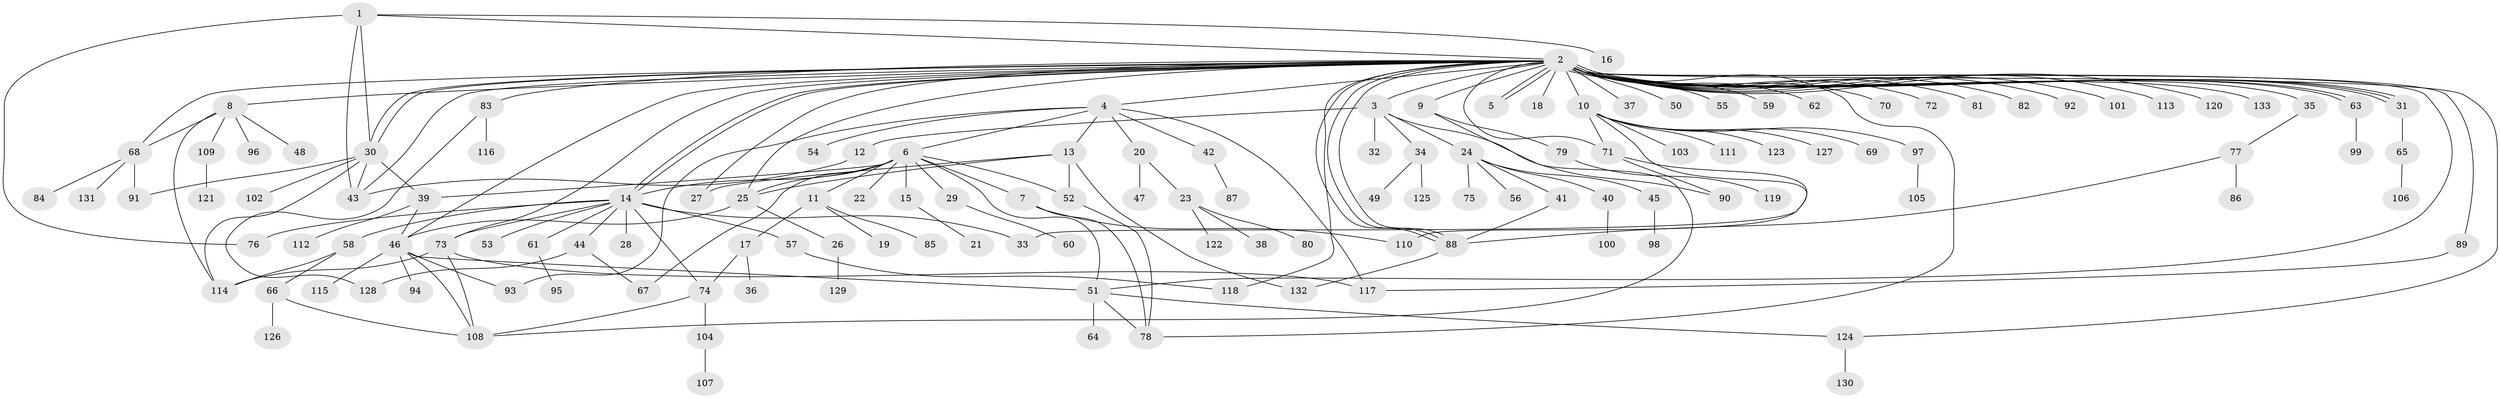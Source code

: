 // Generated by graph-tools (version 1.1) at 2025/01/03/09/25 03:01:43]
// undirected, 133 vertices, 183 edges
graph export_dot {
graph [start="1"]
  node [color=gray90,style=filled];
  1;
  2;
  3;
  4;
  5;
  6;
  7;
  8;
  9;
  10;
  11;
  12;
  13;
  14;
  15;
  16;
  17;
  18;
  19;
  20;
  21;
  22;
  23;
  24;
  25;
  26;
  27;
  28;
  29;
  30;
  31;
  32;
  33;
  34;
  35;
  36;
  37;
  38;
  39;
  40;
  41;
  42;
  43;
  44;
  45;
  46;
  47;
  48;
  49;
  50;
  51;
  52;
  53;
  54;
  55;
  56;
  57;
  58;
  59;
  60;
  61;
  62;
  63;
  64;
  65;
  66;
  67;
  68;
  69;
  70;
  71;
  72;
  73;
  74;
  75;
  76;
  77;
  78;
  79;
  80;
  81;
  82;
  83;
  84;
  85;
  86;
  87;
  88;
  89;
  90;
  91;
  92;
  93;
  94;
  95;
  96;
  97;
  98;
  99;
  100;
  101;
  102;
  103;
  104;
  105;
  106;
  107;
  108;
  109;
  110;
  111;
  112;
  113;
  114;
  115;
  116;
  117;
  118;
  119;
  120;
  121;
  122;
  123;
  124;
  125;
  126;
  127;
  128;
  129;
  130;
  131;
  132;
  133;
  1 -- 2;
  1 -- 16;
  1 -- 30;
  1 -- 43;
  1 -- 76;
  2 -- 3;
  2 -- 4;
  2 -- 5;
  2 -- 5;
  2 -- 8;
  2 -- 9;
  2 -- 10;
  2 -- 14;
  2 -- 14;
  2 -- 18;
  2 -- 25;
  2 -- 27;
  2 -- 30;
  2 -- 30;
  2 -- 31;
  2 -- 31;
  2 -- 31;
  2 -- 35;
  2 -- 37;
  2 -- 43;
  2 -- 46;
  2 -- 50;
  2 -- 51;
  2 -- 55;
  2 -- 59;
  2 -- 62;
  2 -- 63;
  2 -- 63;
  2 -- 68;
  2 -- 70;
  2 -- 71;
  2 -- 72;
  2 -- 73;
  2 -- 78;
  2 -- 81;
  2 -- 82;
  2 -- 83;
  2 -- 88;
  2 -- 88;
  2 -- 88;
  2 -- 89;
  2 -- 92;
  2 -- 101;
  2 -- 113;
  2 -- 118;
  2 -- 120;
  2 -- 124;
  2 -- 133;
  3 -- 12;
  3 -- 24;
  3 -- 32;
  3 -- 34;
  3 -- 90;
  4 -- 6;
  4 -- 13;
  4 -- 20;
  4 -- 42;
  4 -- 54;
  4 -- 93;
  4 -- 117;
  6 -- 7;
  6 -- 11;
  6 -- 14;
  6 -- 15;
  6 -- 22;
  6 -- 25;
  6 -- 29;
  6 -- 39;
  6 -- 51;
  6 -- 52;
  6 -- 67;
  7 -- 78;
  7 -- 110;
  8 -- 48;
  8 -- 68;
  8 -- 96;
  8 -- 109;
  8 -- 114;
  9 -- 79;
  9 -- 108;
  10 -- 33;
  10 -- 69;
  10 -- 71;
  10 -- 97;
  10 -- 103;
  10 -- 111;
  10 -- 123;
  10 -- 127;
  11 -- 17;
  11 -- 19;
  11 -- 85;
  12 -- 43;
  13 -- 25;
  13 -- 27;
  13 -- 52;
  13 -- 132;
  14 -- 28;
  14 -- 33;
  14 -- 44;
  14 -- 53;
  14 -- 57;
  14 -- 58;
  14 -- 61;
  14 -- 73;
  14 -- 74;
  14 -- 76;
  15 -- 21;
  17 -- 36;
  17 -- 74;
  20 -- 23;
  20 -- 47;
  23 -- 38;
  23 -- 80;
  23 -- 122;
  24 -- 40;
  24 -- 41;
  24 -- 45;
  24 -- 56;
  24 -- 75;
  25 -- 26;
  25 -- 46;
  26 -- 129;
  29 -- 60;
  30 -- 39;
  30 -- 43;
  30 -- 91;
  30 -- 102;
  30 -- 114;
  31 -- 65;
  34 -- 49;
  34 -- 125;
  35 -- 77;
  39 -- 46;
  39 -- 112;
  40 -- 100;
  41 -- 88;
  42 -- 87;
  44 -- 67;
  44 -- 128;
  45 -- 98;
  46 -- 51;
  46 -- 93;
  46 -- 94;
  46 -- 108;
  46 -- 115;
  51 -- 64;
  51 -- 78;
  51 -- 124;
  52 -- 78;
  57 -- 118;
  58 -- 66;
  58 -- 114;
  61 -- 95;
  63 -- 99;
  65 -- 106;
  66 -- 108;
  66 -- 126;
  68 -- 84;
  68 -- 91;
  68 -- 131;
  71 -- 90;
  71 -- 110;
  73 -- 108;
  73 -- 114;
  73 -- 117;
  74 -- 104;
  74 -- 108;
  77 -- 86;
  77 -- 88;
  79 -- 119;
  83 -- 116;
  83 -- 128;
  88 -- 132;
  89 -- 117;
  97 -- 105;
  104 -- 107;
  109 -- 121;
  124 -- 130;
}
